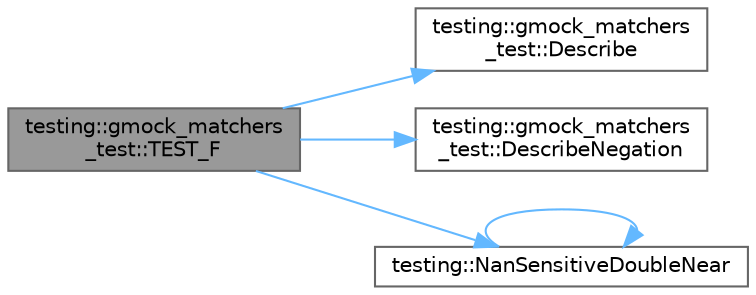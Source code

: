 digraph "testing::gmock_matchers_test::TEST_F"
{
 // LATEX_PDF_SIZE
  bgcolor="transparent";
  edge [fontname=Helvetica,fontsize=10,labelfontname=Helvetica,labelfontsize=10];
  node [fontname=Helvetica,fontsize=10,shape=box,height=0.2,width=0.4];
  rankdir="LR";
  Node1 [id="Node000001",label="testing::gmock_matchers\l_test::TEST_F",height=0.2,width=0.4,color="gray40", fillcolor="grey60", style="filled", fontcolor="black",tooltip=" "];
  Node1 -> Node2 [id="edge1_Node000001_Node000002",color="steelblue1",style="solid",tooltip=" "];
  Node2 [id="Node000002",label="testing::gmock_matchers\l_test::Describe",height=0.2,width=0.4,color="grey40", fillcolor="white", style="filled",URL="$namespacetesting_1_1gmock__matchers__test.html#a738a538e1705ea49670aeb3ed25108e6",tooltip=" "];
  Node1 -> Node3 [id="edge2_Node000001_Node000003",color="steelblue1",style="solid",tooltip=" "];
  Node3 [id="Node000003",label="testing::gmock_matchers\l_test::DescribeNegation",height=0.2,width=0.4,color="grey40", fillcolor="white", style="filled",URL="$namespacetesting_1_1gmock__matchers__test.html#a96c18b92dede79060a7303fe5d178faf",tooltip=" "];
  Node1 -> Node4 [id="edge3_Node000001_Node000004",color="steelblue1",style="solid",tooltip=" "];
  Node4 [id="Node000004",label="testing::NanSensitiveDoubleNear",height=0.2,width=0.4,color="grey40", fillcolor="white", style="filled",URL="$namespacetesting.html#ac9174f8e1529718a1e532bc42442895d",tooltip=" "];
  Node4 -> Node4 [id="edge4_Node000004_Node000004",color="steelblue1",style="solid",tooltip=" "];
}
